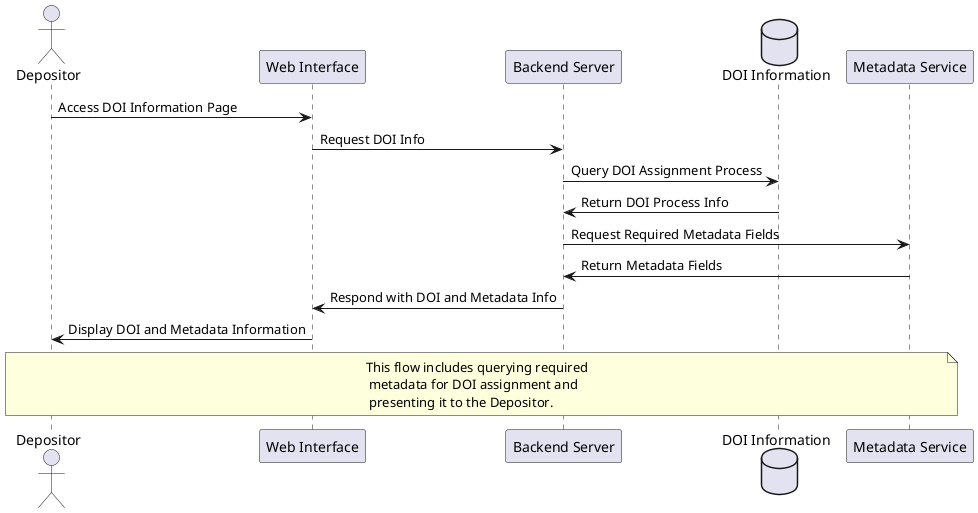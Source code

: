 @startuml
actor Depositor as depositor
participant "Web Interface" as web
participant "Backend Server" as backend
database "DOI Information" as doiDB
participant "Metadata Service" as metadata

depositor -> web : Access DOI Information Page
web -> backend : Request DOI Info
backend -> doiDB : Query DOI Assignment Process
doiDB -> backend : Return DOI Process Info
backend -> metadata : Request Required Metadata Fields
metadata -> backend : Return Metadata Fields
backend -> web : Respond with DOI and Metadata Info
web -> depositor : Display DOI and Metadata Information

note over depositor, metadata : This flow includes querying required\n metadata for DOI assignment and\n presenting it to the Depositor.

@enduml